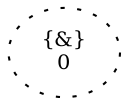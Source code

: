 digraph "g" {
    node [ shape = "ellipse" ]
    "0" [ label = "{&}\n\N"
          style = "dotted"
          fontsize = "10"
          width = "0.3"
          height = "0.25" ]
}

